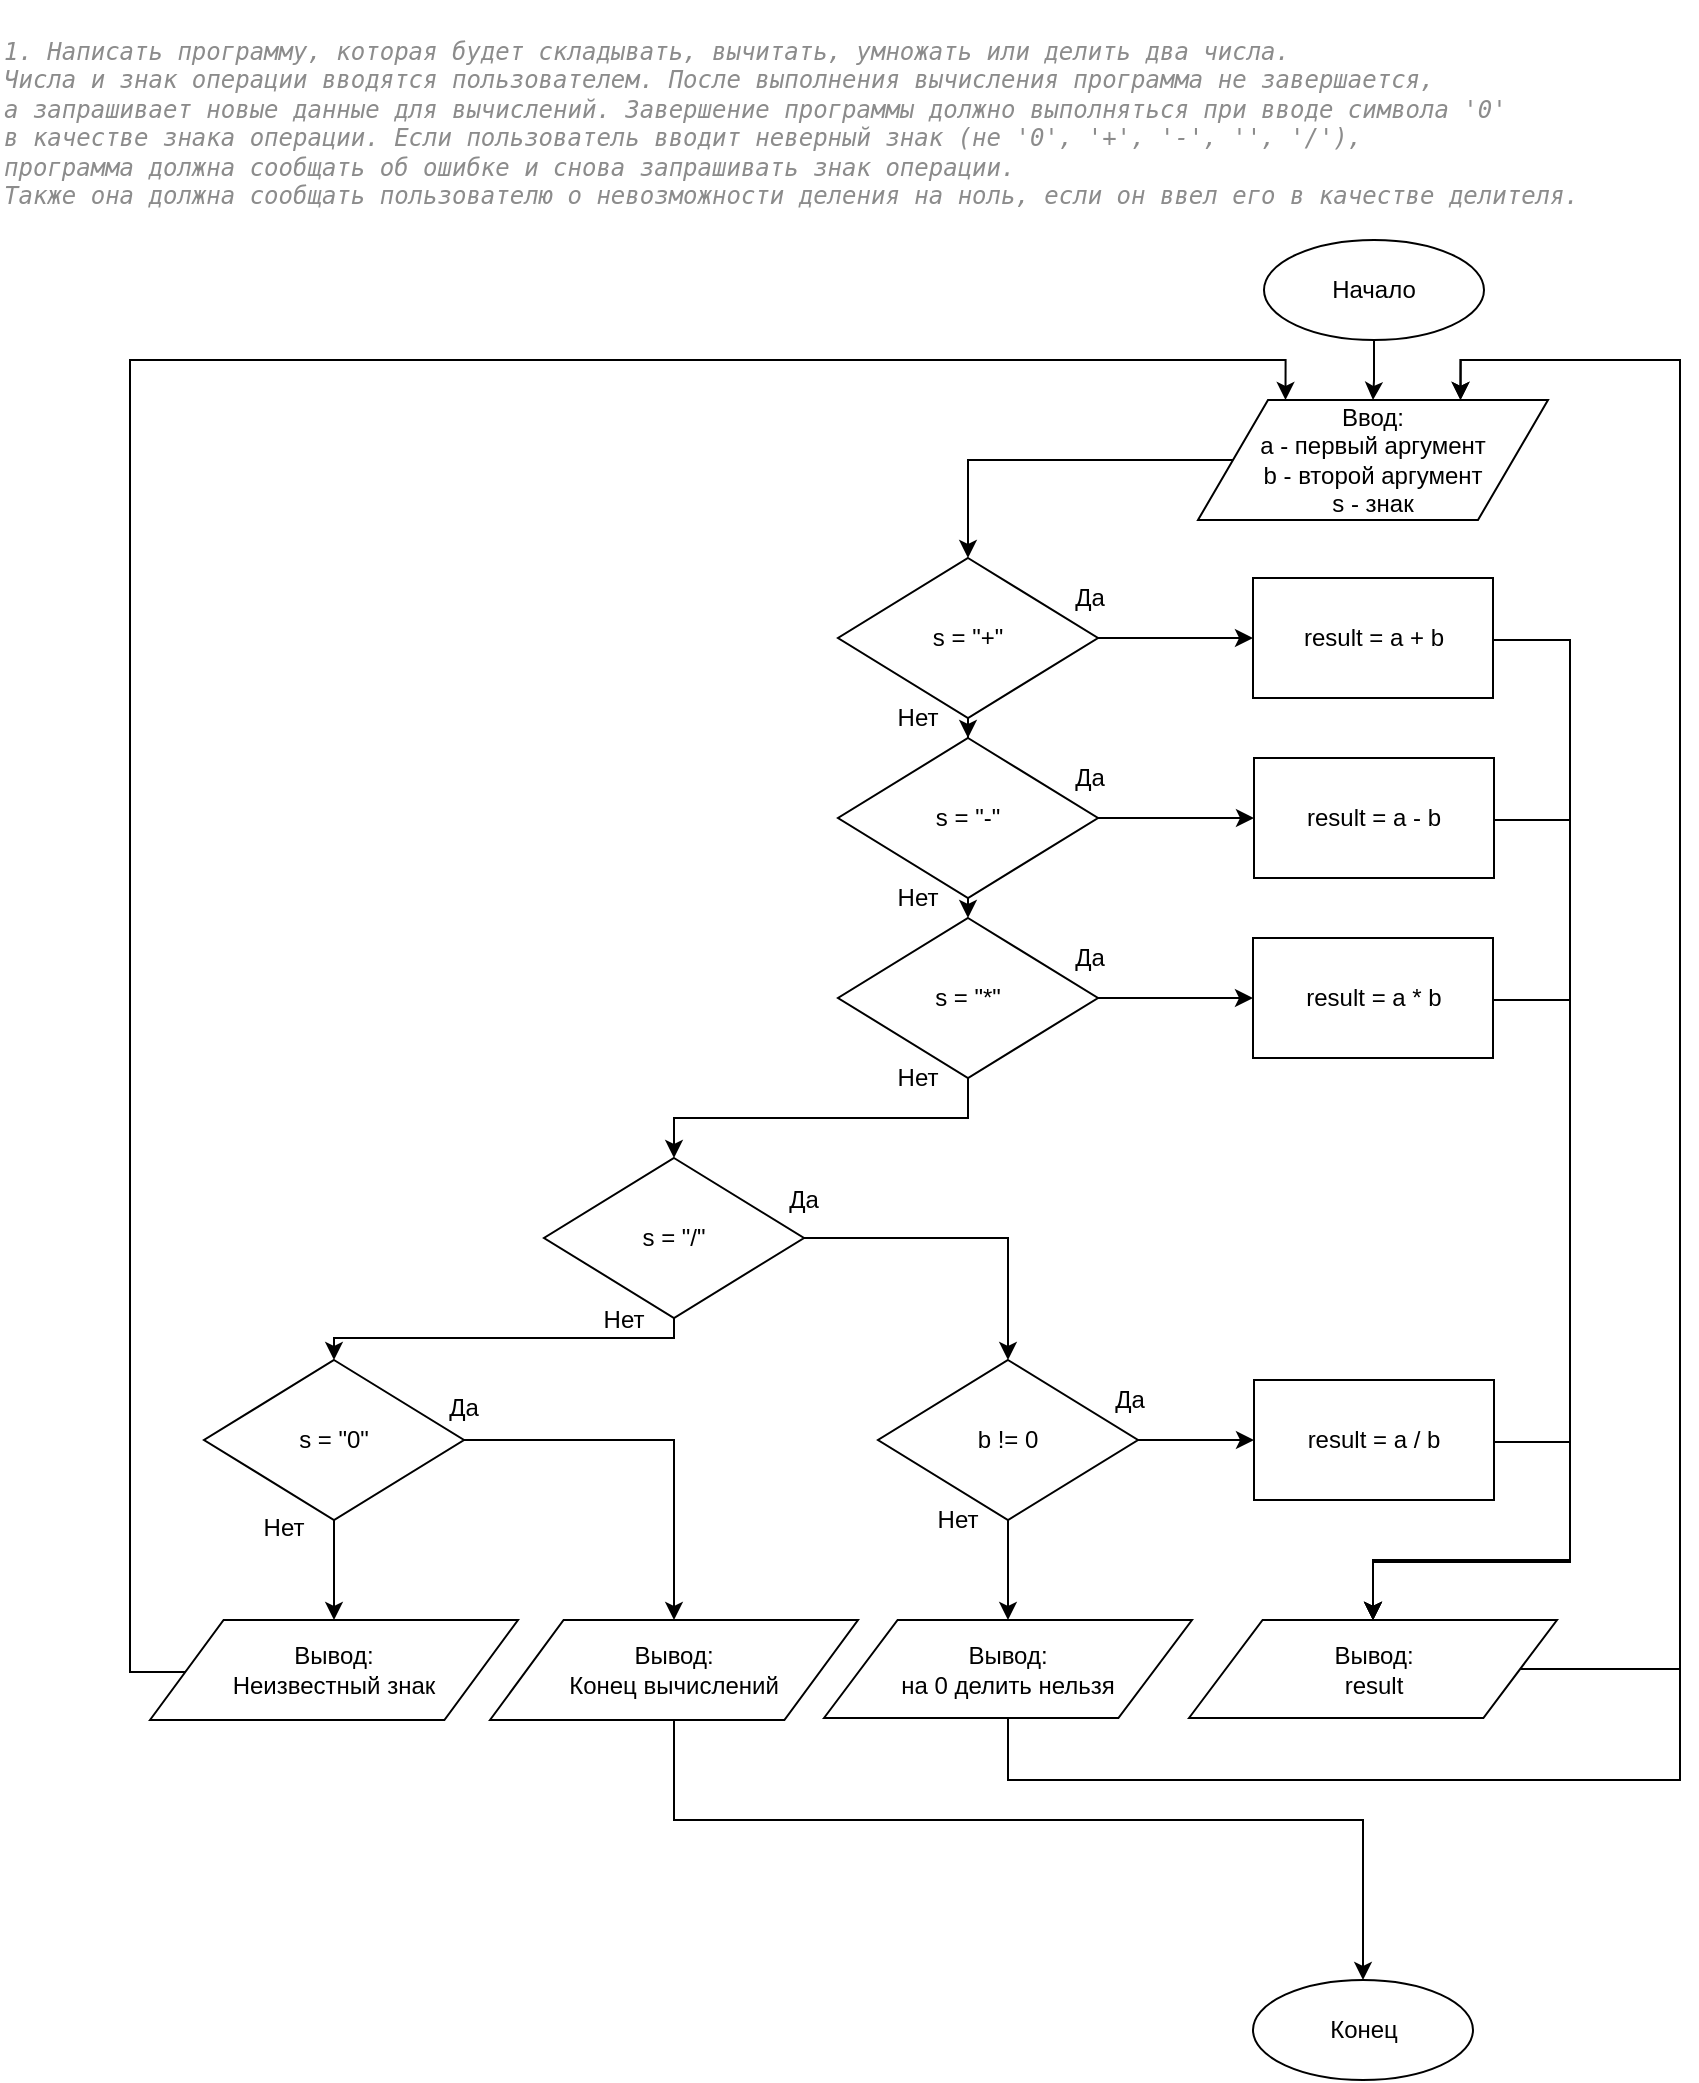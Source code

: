 <mxfile version="13.4.6" type="device"><diagram id="81qUZh4XF6l_Lqm-g2Ut" name="task_1"><mxGraphModel dx="1108" dy="668" grid="1" gridSize="10" guides="1" tooltips="1" connect="1" arrows="1" fold="1" page="1" pageScale="1" pageWidth="850" pageHeight="1100" math="0" shadow="0"><root><mxCell id="0"/><mxCell id="1" parent="0"/><mxCell id="Z9RbrTH4uGzo1pY_8Hb_-7" style="edgeStyle=orthogonalEdgeStyle;rounded=0;orthogonalLoop=1;jettySize=auto;html=1;" edge="1" parent="1" source="Z9RbrTH4uGzo1pY_8Hb_-1" target="Z9RbrTH4uGzo1pY_8Hb_-6"><mxGeometry relative="1" as="geometry"/></mxCell><mxCell id="Z9RbrTH4uGzo1pY_8Hb_-1" value="Начало" style="ellipse;whiteSpace=wrap;html=1;" vertex="1" parent="1"><mxGeometry x="632" y="120" width="110" height="50" as="geometry"/></mxCell><mxCell id="Z9RbrTH4uGzo1pY_8Hb_-2" value="&lt;pre style=&quot;background-color: #ffffff ; color: #080808 ; font-family: &amp;quot;jetbrains mono&amp;quot; , monospace ; font-size: 9 8pt&quot;&gt;&lt;span style=&quot;color: #8c8c8c ; font-style: italic&quot;&gt;1. Написать программу, которая будет складывать, вычитать, умножать или делить два числа.&lt;br&gt;&lt;/span&gt;&lt;span style=&quot;color: #8c8c8c ; font-style: italic&quot;&gt;Числа и знак операции вводятся пользователем. После выполнения вычисления программа не завершается,&lt;br&gt;&lt;/span&gt;&lt;span style=&quot;color: #8c8c8c ; font-style: italic&quot;&gt;а запрашивает новые данные для вычислений. Завершение программы должно выполняться при вводе символа '0'&lt;br&gt;&lt;/span&gt;&lt;span style=&quot;color: #8c8c8c ; font-style: italic&quot;&gt;в качестве знака операции. Если пользователь вводит неверный знак (не '0', '+', '-', '', '/'),&lt;br&gt;&lt;/span&gt;&lt;span style=&quot;color: #8c8c8c ; font-style: italic&quot;&gt;программа должна сообщать об ошибке и снова запрашивать знак операции.&lt;br&gt;&lt;/span&gt;&lt;span style=&quot;color: #8c8c8c ; font-style: italic&quot;&gt;Также она должна сообщать пользователю о невозможности деления на ноль, если он ввел его в качестве делителя.&lt;/span&gt;&lt;/pre&gt;" style="text;whiteSpace=wrap;html=1;" vertex="1" parent="1"><mxGeometry width="550" height="120" as="geometry"/></mxCell><mxCell id="Z9RbrTH4uGzo1pY_8Hb_-10" style="edgeStyle=orthogonalEdgeStyle;rounded=0;orthogonalLoop=1;jettySize=auto;html=1;entryX=0;entryY=0.5;entryDx=0;entryDy=0;" edge="1" parent="1" source="Z9RbrTH4uGzo1pY_8Hb_-3" target="Z9RbrTH4uGzo1pY_8Hb_-9"><mxGeometry relative="1" as="geometry"/></mxCell><mxCell id="Z9RbrTH4uGzo1pY_8Hb_-20" style="edgeStyle=orthogonalEdgeStyle;rounded=0;orthogonalLoop=1;jettySize=auto;html=1;entryX=0.5;entryY=0;entryDx=0;entryDy=0;" edge="1" parent="1" source="Z9RbrTH4uGzo1pY_8Hb_-3" target="Z9RbrTH4uGzo1pY_8Hb_-11"><mxGeometry relative="1" as="geometry"/></mxCell><mxCell id="Z9RbrTH4uGzo1pY_8Hb_-3" value="s = &quot;+&quot;" style="rhombus;whiteSpace=wrap;html=1;" vertex="1" parent="1"><mxGeometry x="419" y="279" width="130" height="80" as="geometry"/></mxCell><mxCell id="Z9RbrTH4uGzo1pY_8Hb_-4" value="Да" style="text;html=1;strokeColor=none;fillColor=none;align=center;verticalAlign=middle;whiteSpace=wrap;rounded=0;" vertex="1" parent="1"><mxGeometry x="524.5" y="289" width="40" height="20" as="geometry"/></mxCell><mxCell id="Z9RbrTH4uGzo1pY_8Hb_-5" value="Нет" style="text;html=1;strokeColor=none;fillColor=none;align=center;verticalAlign=middle;whiteSpace=wrap;rounded=0;" vertex="1" parent="1"><mxGeometry x="439" y="349" width="40" height="20" as="geometry"/></mxCell><mxCell id="Z9RbrTH4uGzo1pY_8Hb_-8" style="edgeStyle=orthogonalEdgeStyle;rounded=0;orthogonalLoop=1;jettySize=auto;html=1;entryX=0.5;entryY=0;entryDx=0;entryDy=0;" edge="1" parent="1" source="Z9RbrTH4uGzo1pY_8Hb_-6" target="Z9RbrTH4uGzo1pY_8Hb_-3"><mxGeometry relative="1" as="geometry"/></mxCell><mxCell id="Z9RbrTH4uGzo1pY_8Hb_-6" value="&lt;div&gt;Ввод:&lt;/div&gt;&lt;div&gt;a - первый аргумент&lt;/div&gt;&lt;div&gt;b - второй аргумент&lt;/div&gt;&lt;div&gt;s - знак&lt;br&gt;&lt;/div&gt;" style="shape=parallelogram;perimeter=parallelogramPerimeter;whiteSpace=wrap;html=1;" vertex="1" parent="1"><mxGeometry x="599" y="200" width="175" height="60" as="geometry"/></mxCell><mxCell id="Z9RbrTH4uGzo1pY_8Hb_-39" style="edgeStyle=orthogonalEdgeStyle;rounded=0;orthogonalLoop=1;jettySize=auto;html=1;entryX=0.5;entryY=0;entryDx=0;entryDy=0;" edge="1" parent="1" source="Z9RbrTH4uGzo1pY_8Hb_-9" target="Z9RbrTH4uGzo1pY_8Hb_-35"><mxGeometry relative="1" as="geometry"><Array as="points"><mxPoint x="785" y="320"/><mxPoint x="785" y="780"/><mxPoint x="687" y="780"/></Array></mxGeometry></mxCell><mxCell id="Z9RbrTH4uGzo1pY_8Hb_-9" value="result = a + b" style="rounded=0;whiteSpace=wrap;html=1;" vertex="1" parent="1"><mxGeometry x="626.5" y="289" width="120" height="60" as="geometry"/></mxCell><mxCell id="Z9RbrTH4uGzo1pY_8Hb_-24" style="edgeStyle=orthogonalEdgeStyle;rounded=0;orthogonalLoop=1;jettySize=auto;html=1;entryX=0;entryY=0.5;entryDx=0;entryDy=0;" edge="1" parent="1" source="Z9RbrTH4uGzo1pY_8Hb_-11" target="Z9RbrTH4uGzo1pY_8Hb_-21"><mxGeometry relative="1" as="geometry"/></mxCell><mxCell id="Z9RbrTH4uGzo1pY_8Hb_-26" style="edgeStyle=orthogonalEdgeStyle;rounded=0;orthogonalLoop=1;jettySize=auto;html=1;entryX=0.5;entryY=0;entryDx=0;entryDy=0;" edge="1" parent="1" target="Z9RbrTH4uGzo1pY_8Hb_-14"><mxGeometry relative="1" as="geometry"><mxPoint x="484" y="429" as="sourcePoint"/></mxGeometry></mxCell><mxCell id="Z9RbrTH4uGzo1pY_8Hb_-11" value="s = &quot;-&quot;" style="rhombus;whiteSpace=wrap;html=1;" vertex="1" parent="1"><mxGeometry x="419" y="369" width="130" height="80" as="geometry"/></mxCell><mxCell id="Z9RbrTH4uGzo1pY_8Hb_-12" value="Да" style="text;html=1;strokeColor=none;fillColor=none;align=center;verticalAlign=middle;whiteSpace=wrap;rounded=0;" vertex="1" parent="1"><mxGeometry x="524.5" y="379" width="40" height="20" as="geometry"/></mxCell><mxCell id="Z9RbrTH4uGzo1pY_8Hb_-13" value="Нет" style="text;html=1;strokeColor=none;fillColor=none;align=center;verticalAlign=middle;whiteSpace=wrap;rounded=0;" vertex="1" parent="1"><mxGeometry x="439" y="439" width="40" height="20" as="geometry"/></mxCell><mxCell id="Z9RbrTH4uGzo1pY_8Hb_-25" style="edgeStyle=orthogonalEdgeStyle;rounded=0;orthogonalLoop=1;jettySize=auto;html=1;entryX=0;entryY=0.5;entryDx=0;entryDy=0;" edge="1" parent="1" source="Z9RbrTH4uGzo1pY_8Hb_-14" target="Z9RbrTH4uGzo1pY_8Hb_-22"><mxGeometry relative="1" as="geometry"/></mxCell><mxCell id="Z9RbrTH4uGzo1pY_8Hb_-27" style="edgeStyle=orthogonalEdgeStyle;rounded=0;orthogonalLoop=1;jettySize=auto;html=1;entryX=0.5;entryY=0;entryDx=0;entryDy=0;exitX=0.5;exitY=1;exitDx=0;exitDy=0;" edge="1" parent="1" source="Z9RbrTH4uGzo1pY_8Hb_-14" target="Z9RbrTH4uGzo1pY_8Hb_-17"><mxGeometry relative="1" as="geometry"><Array as="points"><mxPoint x="484" y="559"/><mxPoint x="337" y="559"/></Array></mxGeometry></mxCell><mxCell id="Z9RbrTH4uGzo1pY_8Hb_-14" value="s = &quot;*&quot;" style="rhombus;whiteSpace=wrap;html=1;" vertex="1" parent="1"><mxGeometry x="419" y="459" width="130" height="80" as="geometry"/></mxCell><mxCell id="Z9RbrTH4uGzo1pY_8Hb_-15" value="Да" style="text;html=1;strokeColor=none;fillColor=none;align=center;verticalAlign=middle;whiteSpace=wrap;rounded=0;" vertex="1" parent="1"><mxGeometry x="524.5" y="469" width="40" height="20" as="geometry"/></mxCell><mxCell id="Z9RbrTH4uGzo1pY_8Hb_-16" value="Нет" style="text;html=1;strokeColor=none;fillColor=none;align=center;verticalAlign=middle;whiteSpace=wrap;rounded=0;" vertex="1" parent="1"><mxGeometry x="439" y="529" width="40" height="20" as="geometry"/></mxCell><mxCell id="Z9RbrTH4uGzo1pY_8Hb_-31" style="edgeStyle=orthogonalEdgeStyle;rounded=0;orthogonalLoop=1;jettySize=auto;html=1;exitX=1;exitY=0.5;exitDx=0;exitDy=0;" edge="1" parent="1" source="Z9RbrTH4uGzo1pY_8Hb_-17" target="Z9RbrTH4uGzo1pY_8Hb_-28"><mxGeometry relative="1" as="geometry"/></mxCell><mxCell id="Z9RbrTH4uGzo1pY_8Hb_-50" style="edgeStyle=orthogonalEdgeStyle;rounded=0;orthogonalLoop=1;jettySize=auto;html=1;entryX=0.5;entryY=0;entryDx=0;entryDy=0;exitX=0.5;exitY=1;exitDx=0;exitDy=0;" edge="1" parent="1" source="Z9RbrTH4uGzo1pY_8Hb_-17" target="Z9RbrTH4uGzo1pY_8Hb_-47"><mxGeometry relative="1" as="geometry"><Array as="points"><mxPoint x="337" y="669"/><mxPoint x="167" y="669"/></Array></mxGeometry></mxCell><mxCell id="Z9RbrTH4uGzo1pY_8Hb_-17" value="s = &quot;/&quot;" style="rhombus;whiteSpace=wrap;html=1;" vertex="1" parent="1"><mxGeometry x="272" y="579" width="130" height="80" as="geometry"/></mxCell><mxCell id="Z9RbrTH4uGzo1pY_8Hb_-18" value="Да" style="text;html=1;strokeColor=none;fillColor=none;align=center;verticalAlign=middle;whiteSpace=wrap;rounded=0;" vertex="1" parent="1"><mxGeometry x="382" y="590" width="40" height="20" as="geometry"/></mxCell><mxCell id="Z9RbrTH4uGzo1pY_8Hb_-19" value="Нет" style="text;html=1;strokeColor=none;fillColor=none;align=center;verticalAlign=middle;whiteSpace=wrap;rounded=0;" vertex="1" parent="1"><mxGeometry x="292" y="650" width="40" height="20" as="geometry"/></mxCell><mxCell id="Z9RbrTH4uGzo1pY_8Hb_-40" style="edgeStyle=orthogonalEdgeStyle;rounded=0;orthogonalLoop=1;jettySize=auto;html=1;entryX=0.5;entryY=0;entryDx=0;entryDy=0;" edge="1" parent="1" source="Z9RbrTH4uGzo1pY_8Hb_-21" target="Z9RbrTH4uGzo1pY_8Hb_-35"><mxGeometry relative="1" as="geometry"><Array as="points"><mxPoint x="785" y="410"/><mxPoint x="785" y="780"/><mxPoint x="687" y="780"/></Array></mxGeometry></mxCell><mxCell id="Z9RbrTH4uGzo1pY_8Hb_-21" value="result = a - b" style="rounded=0;whiteSpace=wrap;html=1;" vertex="1" parent="1"><mxGeometry x="627" y="379" width="120" height="60" as="geometry"/></mxCell><mxCell id="Z9RbrTH4uGzo1pY_8Hb_-41" style="edgeStyle=orthogonalEdgeStyle;rounded=0;orthogonalLoop=1;jettySize=auto;html=1;entryX=0.5;entryY=0;entryDx=0;entryDy=0;" edge="1" parent="1" source="Z9RbrTH4uGzo1pY_8Hb_-22" target="Z9RbrTH4uGzo1pY_8Hb_-35"><mxGeometry relative="1" as="geometry"><Array as="points"><mxPoint x="785" y="500"/><mxPoint x="785" y="781"/><mxPoint x="687" y="781"/></Array></mxGeometry></mxCell><mxCell id="Z9RbrTH4uGzo1pY_8Hb_-22" value="result = a * b" style="rounded=0;whiteSpace=wrap;html=1;" vertex="1" parent="1"><mxGeometry x="626.5" y="469" width="120" height="60" as="geometry"/></mxCell><mxCell id="Z9RbrTH4uGzo1pY_8Hb_-42" style="edgeStyle=orthogonalEdgeStyle;rounded=0;orthogonalLoop=1;jettySize=auto;html=1;entryX=0.5;entryY=0;entryDx=0;entryDy=0;" edge="1" parent="1" source="Z9RbrTH4uGzo1pY_8Hb_-23" target="Z9RbrTH4uGzo1pY_8Hb_-35"><mxGeometry relative="1" as="geometry"><Array as="points"><mxPoint x="785" y="721"/><mxPoint x="785" y="781"/><mxPoint x="687" y="781"/></Array></mxGeometry></mxCell><mxCell id="Z9RbrTH4uGzo1pY_8Hb_-23" value="result = a / b" style="rounded=0;whiteSpace=wrap;html=1;" vertex="1" parent="1"><mxGeometry x="627" y="690" width="120" height="60" as="geometry"/></mxCell><mxCell id="Z9RbrTH4uGzo1pY_8Hb_-32" style="edgeStyle=orthogonalEdgeStyle;rounded=0;orthogonalLoop=1;jettySize=auto;html=1;entryX=0;entryY=0.5;entryDx=0;entryDy=0;" edge="1" parent="1" source="Z9RbrTH4uGzo1pY_8Hb_-28" target="Z9RbrTH4uGzo1pY_8Hb_-23"><mxGeometry relative="1" as="geometry"/></mxCell><mxCell id="Z9RbrTH4uGzo1pY_8Hb_-34" style="edgeStyle=orthogonalEdgeStyle;rounded=0;orthogonalLoop=1;jettySize=auto;html=1;entryX=0.5;entryY=0;entryDx=0;entryDy=0;" edge="1" parent="1" source="Z9RbrTH4uGzo1pY_8Hb_-28" target="Z9RbrTH4uGzo1pY_8Hb_-33"><mxGeometry relative="1" as="geometry"/></mxCell><mxCell id="Z9RbrTH4uGzo1pY_8Hb_-28" value="b != 0" style="rhombus;whiteSpace=wrap;html=1;" vertex="1" parent="1"><mxGeometry x="439" y="680" width="130" height="80" as="geometry"/></mxCell><mxCell id="Z9RbrTH4uGzo1pY_8Hb_-29" value="Да" style="text;html=1;strokeColor=none;fillColor=none;align=center;verticalAlign=middle;whiteSpace=wrap;rounded=0;" vertex="1" parent="1"><mxGeometry x="544.5" y="690" width="40" height="20" as="geometry"/></mxCell><mxCell id="Z9RbrTH4uGzo1pY_8Hb_-30" value="Нет" style="text;html=1;strokeColor=none;fillColor=none;align=center;verticalAlign=middle;whiteSpace=wrap;rounded=0;" vertex="1" parent="1"><mxGeometry x="459" y="750" width="40" height="20" as="geometry"/></mxCell><mxCell id="Z9RbrTH4uGzo1pY_8Hb_-55" style="edgeStyle=orthogonalEdgeStyle;rounded=0;orthogonalLoop=1;jettySize=auto;html=1;entryX=0.75;entryY=0;entryDx=0;entryDy=0;" edge="1" parent="1" source="Z9RbrTH4uGzo1pY_8Hb_-33" target="Z9RbrTH4uGzo1pY_8Hb_-6"><mxGeometry relative="1" as="geometry"><Array as="points"><mxPoint x="504" y="890"/><mxPoint x="840" y="890"/><mxPoint x="840" y="180"/><mxPoint x="730" y="180"/></Array></mxGeometry></mxCell><mxCell id="Z9RbrTH4uGzo1pY_8Hb_-33" value="&lt;div&gt;Вывод:&lt;/div&gt;&lt;div&gt;на 0 делить нельзя&lt;br&gt;&lt;/div&gt;" style="shape=parallelogram;perimeter=parallelogramPerimeter;whiteSpace=wrap;html=1;" vertex="1" parent="1"><mxGeometry x="412" y="810" width="184" height="49" as="geometry"/></mxCell><mxCell id="Z9RbrTH4uGzo1pY_8Hb_-56" style="edgeStyle=orthogonalEdgeStyle;rounded=0;orthogonalLoop=1;jettySize=auto;html=1;entryX=0.75;entryY=0;entryDx=0;entryDy=0;" edge="1" parent="1" source="Z9RbrTH4uGzo1pY_8Hb_-35" target="Z9RbrTH4uGzo1pY_8Hb_-6"><mxGeometry relative="1" as="geometry"><Array as="points"><mxPoint x="840" y="834"/><mxPoint x="840" y="180"/><mxPoint x="730" y="180"/></Array></mxGeometry></mxCell><mxCell id="Z9RbrTH4uGzo1pY_8Hb_-35" value="&lt;div&gt;Вывод:&lt;/div&gt;&lt;div&gt;result&lt;br&gt;&lt;/div&gt;" style="shape=parallelogram;perimeter=parallelogramPerimeter;whiteSpace=wrap;html=1;" vertex="1" parent="1"><mxGeometry x="594.5" y="810" width="184" height="49" as="geometry"/></mxCell><mxCell id="Z9RbrTH4uGzo1pY_8Hb_-36" value="&lt;div&gt;Конец&lt;/div&gt;" style="ellipse;whiteSpace=wrap;html=1;" vertex="1" parent="1"><mxGeometry x="626.5" y="990" width="110" height="50" as="geometry"/></mxCell><mxCell id="Z9RbrTH4uGzo1pY_8Hb_-46" style="edgeStyle=orthogonalEdgeStyle;rounded=0;orthogonalLoop=1;jettySize=auto;html=1;entryX=0.25;entryY=0;entryDx=0;entryDy=0;exitX=0;exitY=0.5;exitDx=0;exitDy=0;" edge="1" parent="1" source="Z9RbrTH4uGzo1pY_8Hb_-43" target="Z9RbrTH4uGzo1pY_8Hb_-6"><mxGeometry relative="1" as="geometry"><Array as="points"><mxPoint x="65" y="836"/><mxPoint x="65" y="180"/><mxPoint x="643" y="180"/></Array></mxGeometry></mxCell><mxCell id="Z9RbrTH4uGzo1pY_8Hb_-43" value="&lt;div&gt;Вывод:&lt;/div&gt;&lt;div&gt;Неизвестный знак&lt;br&gt;&lt;/div&gt;" style="shape=parallelogram;perimeter=parallelogramPerimeter;whiteSpace=wrap;html=1;" vertex="1" parent="1"><mxGeometry x="75" y="810" width="184" height="50" as="geometry"/></mxCell><mxCell id="Z9RbrTH4uGzo1pY_8Hb_-52" style="edgeStyle=orthogonalEdgeStyle;rounded=0;orthogonalLoop=1;jettySize=auto;html=1;entryX=0.5;entryY=0;entryDx=0;entryDy=0;exitX=1;exitY=0.5;exitDx=0;exitDy=0;" edge="1" parent="1" source="Z9RbrTH4uGzo1pY_8Hb_-47" target="Z9RbrTH4uGzo1pY_8Hb_-51"><mxGeometry relative="1" as="geometry"/></mxCell><mxCell id="Z9RbrTH4uGzo1pY_8Hb_-54" style="edgeStyle=orthogonalEdgeStyle;rounded=0;orthogonalLoop=1;jettySize=auto;html=1;entryX=0.5;entryY=0;entryDx=0;entryDy=0;" edge="1" parent="1" source="Z9RbrTH4uGzo1pY_8Hb_-47" target="Z9RbrTH4uGzo1pY_8Hb_-43"><mxGeometry relative="1" as="geometry"/></mxCell><mxCell id="Z9RbrTH4uGzo1pY_8Hb_-47" value="s = &quot;0&quot;" style="rhombus;whiteSpace=wrap;html=1;" vertex="1" parent="1"><mxGeometry x="102" y="680" width="130" height="80" as="geometry"/></mxCell><mxCell id="Z9RbrTH4uGzo1pY_8Hb_-48" value="Да" style="text;html=1;strokeColor=none;fillColor=none;align=center;verticalAlign=middle;whiteSpace=wrap;rounded=0;" vertex="1" parent="1"><mxGeometry x="212" y="694" width="40" height="20" as="geometry"/></mxCell><mxCell id="Z9RbrTH4uGzo1pY_8Hb_-49" value="Нет" style="text;html=1;strokeColor=none;fillColor=none;align=center;verticalAlign=middle;whiteSpace=wrap;rounded=0;" vertex="1" parent="1"><mxGeometry x="122" y="754" width="40" height="20" as="geometry"/></mxCell><mxCell id="Z9RbrTH4uGzo1pY_8Hb_-53" style="edgeStyle=orthogonalEdgeStyle;rounded=0;orthogonalLoop=1;jettySize=auto;html=1;entryX=0.5;entryY=0;entryDx=0;entryDy=0;exitX=0.5;exitY=1;exitDx=0;exitDy=0;" edge="1" parent="1" source="Z9RbrTH4uGzo1pY_8Hb_-51" target="Z9RbrTH4uGzo1pY_8Hb_-36"><mxGeometry relative="1" as="geometry"><Array as="points"><mxPoint x="337" y="910"/><mxPoint x="681" y="910"/></Array></mxGeometry></mxCell><mxCell id="Z9RbrTH4uGzo1pY_8Hb_-51" value="&lt;div&gt;Вывод:&lt;/div&gt;&lt;div&gt;Конец вычислений&lt;br&gt;&lt;/div&gt;" style="shape=parallelogram;perimeter=parallelogramPerimeter;whiteSpace=wrap;html=1;" vertex="1" parent="1"><mxGeometry x="245" y="810" width="184" height="50" as="geometry"/></mxCell></root></mxGraphModel></diagram></mxfile>